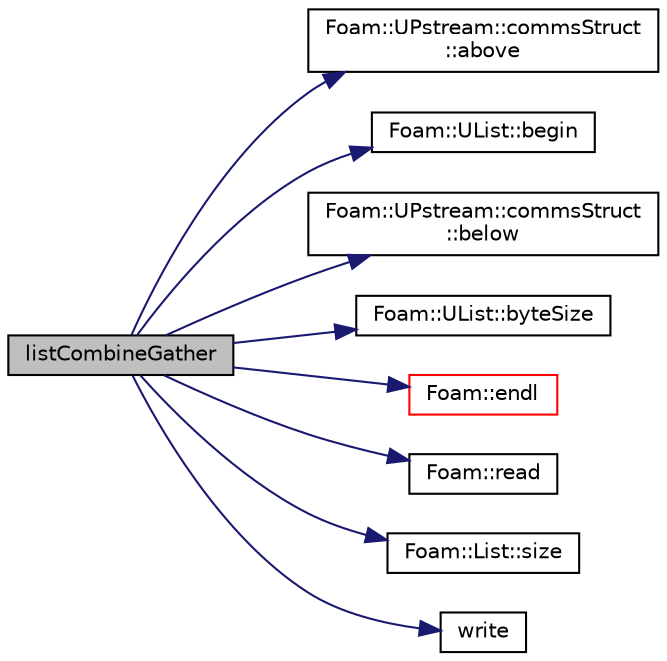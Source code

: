 digraph "listCombineGather"
{
  bgcolor="transparent";
  edge [fontname="Helvetica",fontsize="10",labelfontname="Helvetica",labelfontsize="10"];
  node [fontname="Helvetica",fontsize="10",shape=record];
  rankdir="LR";
  Node3675 [label="listCombineGather",height=0.2,width=0.4,color="black", fillcolor="grey75", style="filled", fontcolor="black"];
  Node3675 -> Node3676 [color="midnightblue",fontsize="10",style="solid",fontname="Helvetica"];
  Node3676 [label="Foam::UPstream::commsStruct\l::above",height=0.2,width=0.4,color="black",URL="$a27381.html#a553c64427f0c4f6000d961214723c14f"];
  Node3675 -> Node3677 [color="midnightblue",fontsize="10",style="solid",fontname="Helvetica"];
  Node3677 [label="Foam::UList::begin",height=0.2,width=0.4,color="black",URL="$a26837.html#a8a0643ef7f391465066f7f07d45ce934",tooltip="Return an iterator to begin traversing the UList. "];
  Node3675 -> Node3678 [color="midnightblue",fontsize="10",style="solid",fontname="Helvetica"];
  Node3678 [label="Foam::UPstream::commsStruct\l::below",height=0.2,width=0.4,color="black",URL="$a27381.html#afd4ae114527b9c925ffff2c2fe1341dd"];
  Node3675 -> Node3679 [color="midnightblue",fontsize="10",style="solid",fontname="Helvetica"];
  Node3679 [label="Foam::UList::byteSize",height=0.2,width=0.4,color="black",URL="$a26837.html#aa36dfadb2f396fa2a5d2827775598eae",tooltip="Return the binary size in number of characters of the UList. "];
  Node3675 -> Node3680 [color="midnightblue",fontsize="10",style="solid",fontname="Helvetica"];
  Node3680 [label="Foam::endl",height=0.2,width=0.4,color="red",URL="$a21851.html#a2db8fe02a0d3909e9351bb4275b23ce4",tooltip="Add newline and flush stream. "];
  Node3675 -> Node3682 [color="midnightblue",fontsize="10",style="solid",fontname="Helvetica"];
  Node3682 [label="Foam::read",height=0.2,width=0.4,color="black",URL="$a21851.html#a18efc6d016047ec7c6d5150d913d8c34"];
  Node3675 -> Node3683 [color="midnightblue",fontsize="10",style="solid",fontname="Helvetica"];
  Node3683 [label="Foam::List::size",height=0.2,width=0.4,color="black",URL="$a26833.html#a8a5f6fa29bd4b500caf186f60245b384",tooltip="Override size to be inconsistent with allocated storage. "];
  Node3675 -> Node3684 [color="midnightblue",fontsize="10",style="solid",fontname="Helvetica"];
  Node3684 [label="write",height=0.2,width=0.4,color="black",URL="$a20072.html#a8f30b3c2179b03a7acf273e9dea43342"];
}
